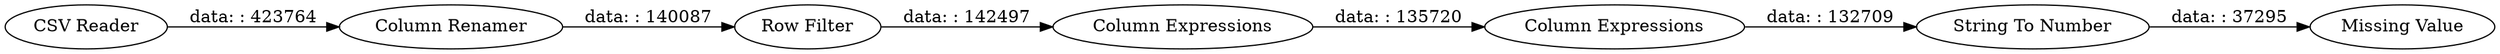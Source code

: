 digraph {
	"-2151431063654175457_7" [label="Missing Value"]
	"-2151431063654175457_4" [label="Column Expressions"]
	"-2151431063654175457_6" [label="String To Number"]
	"-2151431063654175457_3" [label="Row Filter"]
	"-2151431063654175457_5" [label="Column Expressions"]
	"-2151431063654175457_1" [label="CSV Reader"]
	"-2151431063654175457_2" [label="Column Renamer"]
	"-2151431063654175457_2" -> "-2151431063654175457_3" [label="data: : 140087"]
	"-2151431063654175457_4" -> "-2151431063654175457_5" [label="data: : 135720"]
	"-2151431063654175457_1" -> "-2151431063654175457_2" [label="data: : 423764"]
	"-2151431063654175457_6" -> "-2151431063654175457_7" [label="data: : 37295"]
	"-2151431063654175457_3" -> "-2151431063654175457_4" [label="data: : 142497"]
	"-2151431063654175457_5" -> "-2151431063654175457_6" [label="data: : 132709"]
	rankdir=LR
}
